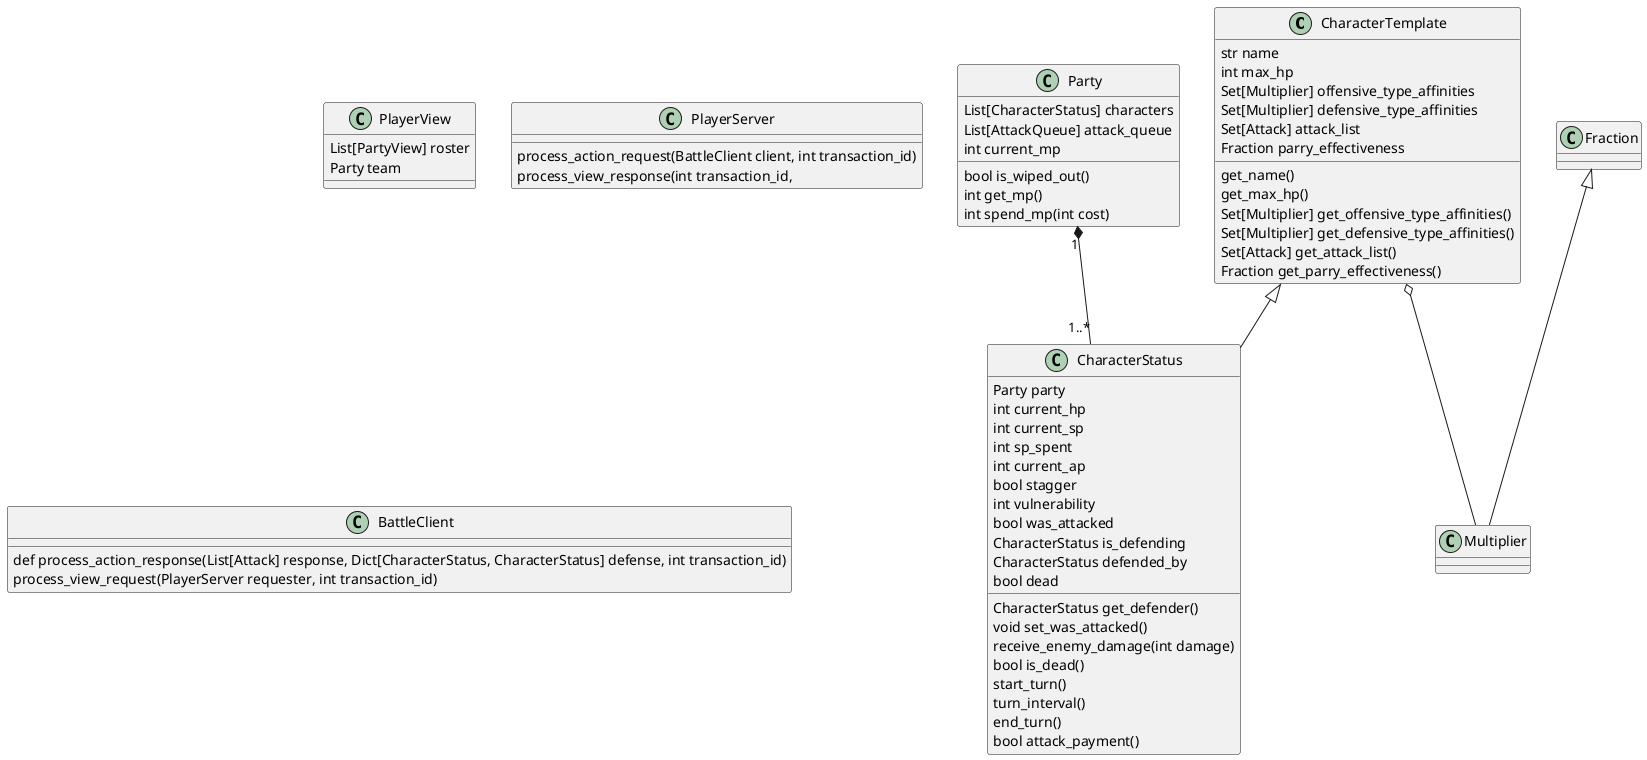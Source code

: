@startuml
class CharacterTemplate {
    str name
    int max_hp
    Set[Multiplier] offensive_type_affinities
    Set[Multiplier] defensive_type_affinities
    Set[Attack] attack_list
    Fraction parry_effectiveness
    get_name()
    get_max_hp()
    Set[Multiplier] get_offensive_type_affinities()
    Set[Multiplier] get_defensive_type_affinities()
    Set[Attack] get_attack_list()
    Fraction get_parry_effectiveness()
}
class CharacterStatus {
	Party party
	int current_hp
	int current_sp
	int sp_spent
	int current_ap
	bool stagger
	int vulnerability
	bool was_attacked
	CharacterStatus is_defending
	CharacterStatus defended_by
	bool dead
	CharacterStatus get_defender()
	void set_was_attacked()
	receive_enemy_damage(int damage)
	bool is_dead()
	start_turn()
	turn_interval()
	end_turn()
	bool attack_payment()
}
class Fraction
class Multiplier
class Party {
    List[CharacterStatus] characters
    List[AttackQueue] attack_queue
    int current_mp
    bool is_wiped_out()
    int get_mp()
    int spend_mp(int cost)
}

Party "1" *-- "1..*" CharacterStatus
CharacterTemplate <|-- CharacterStatus
Fraction <|-- Multiplier
CharacterTemplate o-- Multiplier

class PlayerView {
    List[PartyView] roster
    Party team
}

class PlayerServer {
    process_action_request(BattleClient client, int transaction_id)
    process_view_response(int transaction_id,
}

class BattleClient {
    def process_action_response(List[Attack] response, Dict[CharacterStatus, CharacterStatus] defense, int transaction_id)
    process_view_request(PlayerServer requester, int transaction_id)
}
@enduml